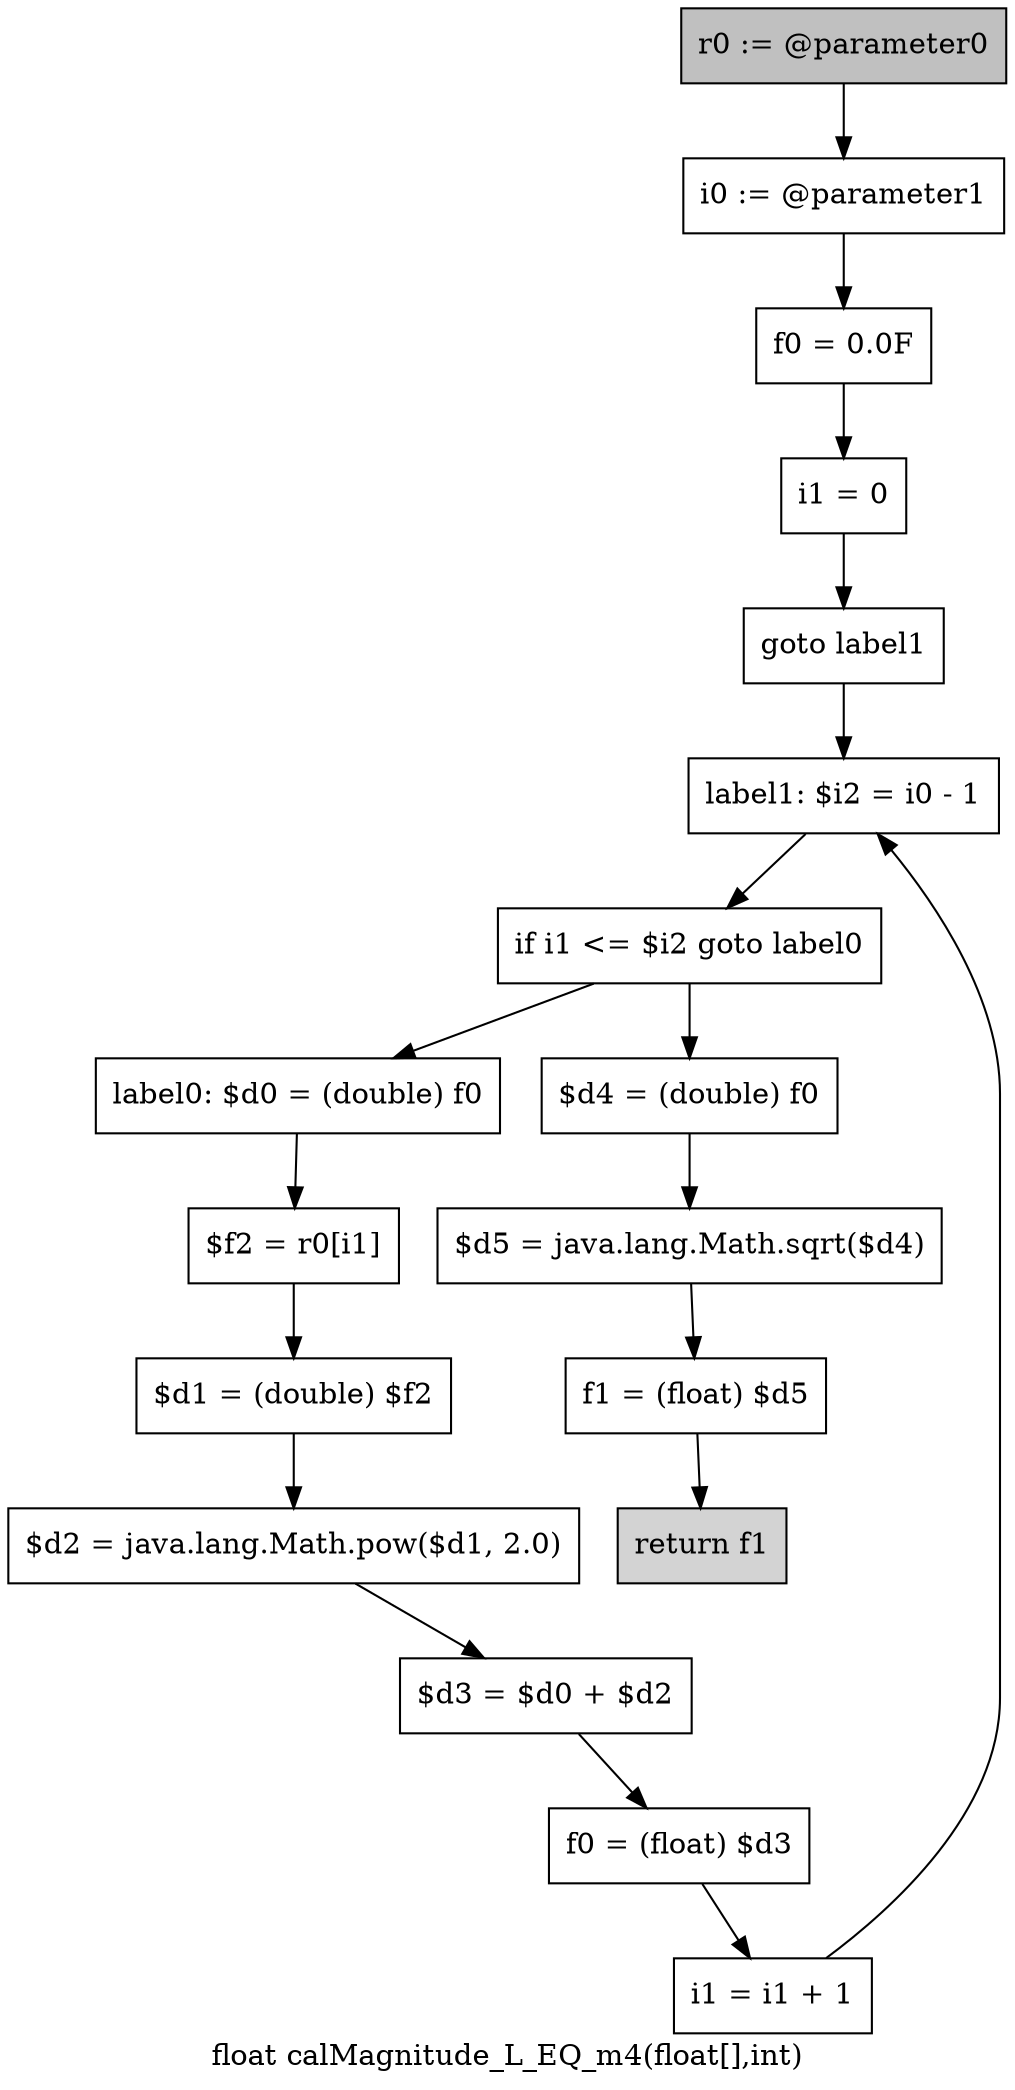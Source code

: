 digraph "float calMagnitude_L_EQ_m4(float[],int)" {
    label="float calMagnitude_L_EQ_m4(float[],int)";
    node [shape=box];
    "0" [style=filled,fillcolor=gray,label="r0 := @parameter0",];
    "1" [label="i0 := @parameter1",];
    "0"->"1";
    "2" [label="f0 = 0.0F",];
    "1"->"2";
    "3" [label="i1 = 0",];
    "2"->"3";
    "4" [label="goto label1",];
    "3"->"4";
    "12" [label="label1: $i2 = i0 - 1",];
    "4"->"12";
    "5" [label="label0: $d0 = (double) f0",];
    "6" [label="$f2 = r0[i1]",];
    "5"->"6";
    "7" [label="$d1 = (double) $f2",];
    "6"->"7";
    "8" [label="$d2 = java.lang.Math.pow($d1, 2.0)",];
    "7"->"8";
    "9" [label="$d3 = $d0 + $d2",];
    "8"->"9";
    "10" [label="f0 = (float) $d3",];
    "9"->"10";
    "11" [label="i1 = i1 + 1",];
    "10"->"11";
    "11"->"12";
    "13" [label="if i1 <= $i2 goto label0",];
    "12"->"13";
    "13"->"5";
    "14" [label="$d4 = (double) f0",];
    "13"->"14";
    "15" [label="$d5 = java.lang.Math.sqrt($d4)",];
    "14"->"15";
    "16" [label="f1 = (float) $d5",];
    "15"->"16";
    "17" [style=filled,fillcolor=lightgray,label="return f1",];
    "16"->"17";
}
